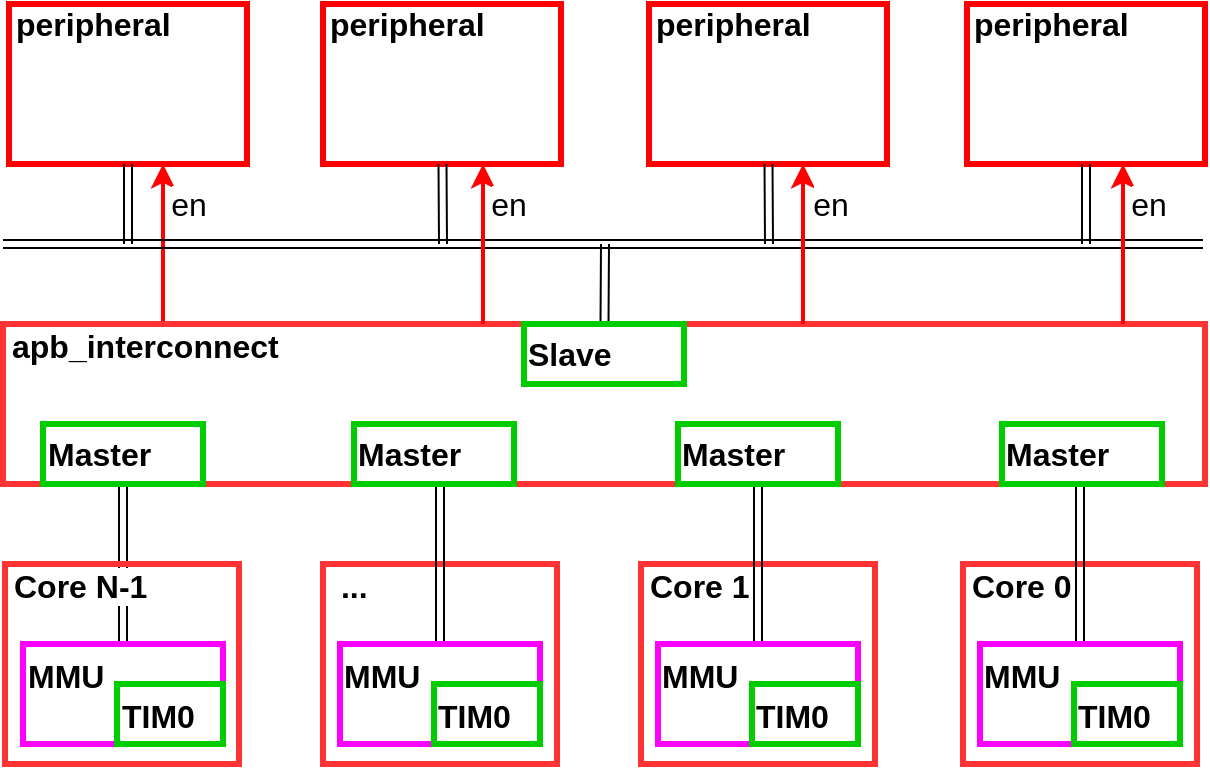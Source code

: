 <mxfile version="10.8.9"><diagram id="jMuzI6FZQHK99co1HUko" name="Page-1"><mxGraphModel dx="2034" dy="1107" grid="1" gridSize="10" guides="1" tooltips="1" connect="1" arrows="1" fold="1" page="1" pageScale="1" pageWidth="827" pageHeight="1169" math="0" shadow="0"><root><mxCell id="0"/><mxCell id="1" parent="0"/><mxCell id="OR2mU4QH6HwgOk6xaZ_N-3" value="&amp;nbsp;..." style="rounded=0;whiteSpace=wrap;html=1;strokeColor=#FF3333;strokeWidth=3;fillColor=none;fontSize=16;align=left;fontStyle=1;verticalAlign=top;fontFamily=Helvetica;spacing=4;spacingTop=-7;" vertex="1" parent="1"><mxGeometry x="247.5" y="740" width="117" height="100" as="geometry"/></mxCell><mxCell id="OR2mU4QH6HwgOk6xaZ_N-4" value="Core 1" style="rounded=0;whiteSpace=wrap;html=1;strokeColor=#FF3333;strokeWidth=3;fillColor=none;fontSize=16;align=left;fontStyle=1;verticalAlign=top;fontFamily=Helvetica;spacing=4;spacingTop=-7;" vertex="1" parent="1"><mxGeometry x="406.5" y="740" width="117" height="100" as="geometry"/></mxCell><mxCell id="OR2mU4QH6HwgOk6xaZ_N-5" value="Core 0" style="rounded=0;whiteSpace=wrap;html=1;strokeColor=#FF3333;strokeWidth=3;fillColor=none;fontSize=16;align=left;fontStyle=1;verticalAlign=top;fontFamily=Helvetica;spacing=4;spacingTop=-7;" vertex="1" parent="1"><mxGeometry x="567.5" y="740" width="117" height="100" as="geometry"/></mxCell><mxCell id="OR2mU4QH6HwgOk6xaZ_N-6" style="rounded=0;orthogonalLoop=1;jettySize=auto;html=1;exitX=0.25;exitY=0;exitDx=0;exitDy=0;fontSize=16;strokeWidth=2;edgeStyle=elbowEdgeStyle;strokeColor=#FF0000;fontFamily=Helvetica;" edge="1" parent="1" source="OR2mU4QH6HwgOk6xaZ_N-7" target="OR2mU4QH6HwgOk6xaZ_N-8"><mxGeometry relative="1" as="geometry"><Array as="points"><mxPoint x="167.5" y="570"/><mxPoint x="177.5" y="600"/><mxPoint x="187.5" y="600"/><mxPoint x="177.5" y="560"/></Array></mxGeometry></mxCell><mxCell id="OR2mU4QH6HwgOk6xaZ_N-92" value="en" style="text;html=1;resizable=0;points=[];align=center;verticalAlign=middle;labelBackgroundColor=#ffffff;fontSize=16;" vertex="1" connectable="0" parent="OR2mU4QH6HwgOk6xaZ_N-6"><mxGeometry x="0.707" y="-2" relative="1" as="geometry"><mxPoint x="10.5" y="-2" as="offset"/></mxGeometry></mxCell><mxCell id="OR2mU4QH6HwgOk6xaZ_N-7" value="apb_interconnect" style="rounded=0;whiteSpace=wrap;html=1;strokeColor=#FF3333;strokeWidth=3;fillColor=none;fontSize=16;align=left;fontStyle=1;verticalAlign=top;fontFamily=Helvetica;spacing=4;spacingTop=-7;" vertex="1" parent="1"><mxGeometry x="87.5" y="620" width="601" height="80" as="geometry"/></mxCell><mxCell id="OR2mU4QH6HwgOk6xaZ_N-8" value="peripheral" style="rounded=0;whiteSpace=wrap;html=1;strokeColor=#FF0000;strokeWidth=3;fillColor=none;fontSize=16;align=left;fontStyle=1;verticalAlign=top;fontFamily=Helvetica;spacing=3;spacingTop=-7;" vertex="1" parent="1"><mxGeometry x="90.5" y="460" width="119" height="80" as="geometry"/></mxCell><mxCell id="OR2mU4QH6HwgOk6xaZ_N-9" value="peripheral" style="rounded=0;whiteSpace=wrap;html=1;strokeColor=#FF0000;strokeWidth=3;fillColor=none;fontSize=16;align=left;fontStyle=1;verticalAlign=top;fontFamily=Helvetica;spacing=3;spacingTop=-7;" vertex="1" parent="1"><mxGeometry x="247.5" y="460" width="119" height="80" as="geometry"/></mxCell><mxCell id="OR2mU4QH6HwgOk6xaZ_N-10" value="peripheral" style="rounded=0;whiteSpace=wrap;html=1;strokeColor=#FF0000;strokeWidth=3;fillColor=none;fontSize=16;align=left;fontStyle=1;verticalAlign=top;fontFamily=Helvetica;spacing=3;spacingTop=-7;" vertex="1" parent="1"><mxGeometry x="410.5" y="460" width="119" height="80" as="geometry"/></mxCell><mxCell id="OR2mU4QH6HwgOk6xaZ_N-11" value="peripheral" style="rounded=0;whiteSpace=wrap;html=1;strokeColor=#FF0000;strokeWidth=3;fillColor=none;fontSize=16;align=left;fontStyle=1;verticalAlign=top;fontFamily=Helvetica;spacing=3;spacingTop=-7;" vertex="1" parent="1"><mxGeometry x="569.5" y="460" width="119" height="80" as="geometry"/></mxCell><mxCell id="OR2mU4QH6HwgOk6xaZ_N-12" value="" style="shape=link;html=1;fontSize=16;fontFamily=Helvetica;" edge="1" parent="1"><mxGeometry width="50" height="50" relative="1" as="geometry"><mxPoint x="87.5" y="580" as="sourcePoint"/><mxPoint x="687.5" y="580" as="targetPoint"/></mxGeometry></mxCell><mxCell id="OR2mU4QH6HwgOk6xaZ_N-13" value="" style="shape=link;html=1;fontSize=16;entryX=0.5;entryY=0;entryDx=0;entryDy=0;edgeStyle=elbowEdgeStyle;fontFamily=Helvetica;" edge="1" parent="1" source="OR2mU4QH6HwgOk6xaZ_N-7" target="OR2mU4QH6HwgOk6xaZ_N-25"><mxGeometry width="50" height="50" relative="1" as="geometry"><mxPoint x="7.5" y="910" as="sourcePoint"/><mxPoint x="57.5" y="860" as="targetPoint"/></mxGeometry></mxCell><mxCell id="OR2mU4QH6HwgOk6xaZ_N-14" value="" style="shape=link;html=1;fontSize=16;edgeStyle=elbowEdgeStyle;entryX=0.5;entryY=0;entryDx=0;entryDy=0;fontFamily=Helvetica;" edge="1" parent="1" source="OR2mU4QH6HwgOk6xaZ_N-7" target="OR2mU4QH6HwgOk6xaZ_N-27"><mxGeometry width="50" height="50" relative="1" as="geometry"><mxPoint x="156.643" y="710" as="sourcePoint"/><mxPoint x="156.643" y="749.571" as="targetPoint"/></mxGeometry></mxCell><mxCell id="OR2mU4QH6HwgOk6xaZ_N-15" value="" style="shape=link;html=1;fontSize=16;edgeStyle=elbowEdgeStyle;entryX=0.5;entryY=0;entryDx=0;entryDy=0;fontFamily=Helvetica;" edge="1" parent="1" source="OR2mU4QH6HwgOk6xaZ_N-7" target="OR2mU4QH6HwgOk6xaZ_N-29"><mxGeometry width="50" height="50" relative="1" as="geometry"><mxPoint x="316.643" y="710" as="sourcePoint"/><mxPoint x="316.643" y="750" as="targetPoint"/></mxGeometry></mxCell><mxCell id="OR2mU4QH6HwgOk6xaZ_N-16" value="" style="shape=link;html=1;fontSize=16;edgeStyle=elbowEdgeStyle;entryX=0.5;entryY=0;entryDx=0;entryDy=0;fontFamily=Helvetica;" edge="1" parent="1" source="OR2mU4QH6HwgOk6xaZ_N-7" target="OR2mU4QH6HwgOk6xaZ_N-31"><mxGeometry width="50" height="50" relative="1" as="geometry"><mxPoint x="475.214" y="710" as="sourcePoint"/><mxPoint x="475.214" y="750" as="targetPoint"/></mxGeometry></mxCell><mxCell id="OR2mU4QH6HwgOk6xaZ_N-17" value="" style="shape=link;html=1;fontSize=16;fontFamily=Helvetica;" edge="1" parent="1" target="OR2mU4QH6HwgOk6xaZ_N-8"><mxGeometry width="50" height="50" relative="1" as="geometry"><mxPoint x="150" y="580" as="sourcePoint"/><mxPoint x="57.5" y="860" as="targetPoint"/></mxGeometry></mxCell><mxCell id="OR2mU4QH6HwgOk6xaZ_N-18" value="" style="shape=link;html=1;fontSize=16;fontFamily=Helvetica;" edge="1" parent="1" target="OR2mU4QH6HwgOk6xaZ_N-9"><mxGeometry width="50" height="50" relative="1" as="geometry"><mxPoint x="307.5" y="580" as="sourcePoint"/><mxPoint x="158.75" y="550" as="targetPoint"/></mxGeometry></mxCell><mxCell id="OR2mU4QH6HwgOk6xaZ_N-19" value="" style="shape=link;html=1;fontSize=16;fontFamily=Helvetica;" edge="1" parent="1" target="OR2mU4QH6HwgOk6xaZ_N-10"><mxGeometry width="50" height="50" relative="1" as="geometry"><mxPoint x="470.5" y="580" as="sourcePoint"/><mxPoint x="317.25" y="550" as="targetPoint"/></mxGeometry></mxCell><mxCell id="OR2mU4QH6HwgOk6xaZ_N-20" value="" style="shape=link;html=1;fontSize=16;fontFamily=Helvetica;" edge="1" parent="1" target="OR2mU4QH6HwgOk6xaZ_N-11"><mxGeometry width="50" height="50" relative="1" as="geometry"><mxPoint x="629" y="580" as="sourcePoint"/><mxPoint x="327.25" y="560" as="targetPoint"/></mxGeometry></mxCell><mxCell id="OR2mU4QH6HwgOk6xaZ_N-21" value="" style="shape=link;html=1;fontSize=16;fontFamily=Helvetica;" edge="1" parent="1" source="OR2mU4QH6HwgOk6xaZ_N-7"><mxGeometry width="50" height="50" relative="1" as="geometry"><mxPoint x="337.5" y="610" as="sourcePoint"/><mxPoint x="388.5" y="580" as="targetPoint"/></mxGeometry></mxCell><mxCell id="OR2mU4QH6HwgOk6xaZ_N-22" style="rounded=0;orthogonalLoop=1;jettySize=auto;html=1;fontSize=16;strokeWidth=2;edgeStyle=elbowEdgeStyle;strokeColor=#FF0000;fontFamily=Helvetica;" edge="1" parent="1" source="OR2mU4QH6HwgOk6xaZ_N-7" target="OR2mU4QH6HwgOk6xaZ_N-9"><mxGeometry relative="1" as="geometry"><mxPoint x="247.5" y="630" as="sourcePoint"/><mxPoint x="187.5" y="550" as="targetPoint"/><Array as="points"><mxPoint x="327.5" y="570"/><mxPoint x="187.5" y="610"/><mxPoint x="197.5" y="610"/><mxPoint x="187.5" y="570"/></Array></mxGeometry></mxCell><mxCell id="OR2mU4QH6HwgOk6xaZ_N-91" value="en" style="text;html=1;resizable=0;points=[];align=center;verticalAlign=middle;labelBackgroundColor=#ffffff;fontSize=16;" vertex="1" connectable="0" parent="OR2mU4QH6HwgOk6xaZ_N-22"><mxGeometry x="0.54" relative="1" as="geometry"><mxPoint x="12.5" y="1.5" as="offset"/></mxGeometry></mxCell><mxCell id="OR2mU4QH6HwgOk6xaZ_N-23" value="en" style="rounded=0;orthogonalLoop=1;jettySize=auto;html=1;fontSize=16;strokeWidth=2;edgeStyle=elbowEdgeStyle;strokeColor=#FF0000;fontFamily=Helvetica;" edge="1" parent="1" source="OR2mU4QH6HwgOk6xaZ_N-7" target="OR2mU4QH6HwgOk6xaZ_N-10"><mxGeometry x="0.5" y="-12" relative="1" as="geometry"><mxPoint x="257.5" y="640" as="sourcePoint"/><mxPoint x="197.5" y="560" as="targetPoint"/><Array as="points"><mxPoint x="487.5" y="580"/><mxPoint x="197.5" y="620"/><mxPoint x="207.5" y="620"/><mxPoint x="197.5" y="580"/></Array><mxPoint x="1" as="offset"/></mxGeometry></mxCell><mxCell id="OR2mU4QH6HwgOk6xaZ_N-24" style="rounded=0;orthogonalLoop=1;jettySize=auto;html=1;fontSize=16;strokeWidth=2;edgeStyle=elbowEdgeStyle;strokeColor=#FF0000;fontFamily=Helvetica;" edge="1" parent="1" source="OR2mU4QH6HwgOk6xaZ_N-7" target="OR2mU4QH6HwgOk6xaZ_N-11"><mxGeometry relative="1" as="geometry"><mxPoint x="267.5" y="650" as="sourcePoint"/><mxPoint x="207.5" y="570" as="targetPoint"/><Array as="points"><mxPoint x="647.5" y="590"/><mxPoint x="207.5" y="630"/><mxPoint x="217.5" y="630"/><mxPoint x="207.5" y="590"/></Array></mxGeometry></mxCell><mxCell id="OR2mU4QH6HwgOk6xaZ_N-90" value="en" style="text;html=1;resizable=0;points=[];align=center;verticalAlign=middle;labelBackgroundColor=#ffffff;fontSize=16;" vertex="1" connectable="0" parent="OR2mU4QH6HwgOk6xaZ_N-24"><mxGeometry x="0.37" relative="1" as="geometry"><mxPoint x="12.5" y="-5" as="offset"/></mxGeometry></mxCell><mxCell id="OR2mU4QH6HwgOk6xaZ_N-27" value="MMU" style="rounded=0;whiteSpace=wrap;html=1;strokeColor=#FF00FF;strokeWidth=3;fillColor=none;fontSize=16;align=left;fontStyle=1;verticalAlign=top;fontFamily=Helvetica;" vertex="1" parent="1"><mxGeometry x="256" y="780" width="100" height="50" as="geometry"/></mxCell><mxCell id="OR2mU4QH6HwgOk6xaZ_N-28" value="TIM0" style="rounded=0;whiteSpace=wrap;html=1;strokeColor=#00CC00;strokeWidth=3;fillColor=none;fontSize=16;align=left;fontStyle=1;verticalAlign=top;fontFamily=Helvetica;" vertex="1" parent="1"><mxGeometry x="303" y="800" width="53" height="30" as="geometry"/></mxCell><mxCell id="OR2mU4QH6HwgOk6xaZ_N-29" value="MMU" style="rounded=0;whiteSpace=wrap;html=1;strokeColor=#FF00FF;strokeWidth=3;fillColor=none;fontSize=16;align=left;fontStyle=1;verticalAlign=top;fontFamily=Helvetica;" vertex="1" parent="1"><mxGeometry x="415" y="780" width="100" height="50" as="geometry"/></mxCell><mxCell id="OR2mU4QH6HwgOk6xaZ_N-30" value="TIM0" style="rounded=0;whiteSpace=wrap;html=1;strokeColor=#00CC00;strokeWidth=3;fillColor=none;fontSize=16;align=left;fontStyle=1;verticalAlign=top;fontFamily=Helvetica;" vertex="1" parent="1"><mxGeometry x="462" y="800" width="53" height="30" as="geometry"/></mxCell><mxCell id="OR2mU4QH6HwgOk6xaZ_N-31" value="MMU" style="rounded=0;whiteSpace=wrap;html=1;strokeColor=#FF00FF;strokeWidth=3;fillColor=none;fontSize=16;align=left;fontStyle=1;verticalAlign=top;fontFamily=Helvetica;" vertex="1" parent="1"><mxGeometry x="576" y="780" width="100" height="50" as="geometry"/></mxCell><mxCell id="OR2mU4QH6HwgOk6xaZ_N-32" value="TIM0" style="rounded=0;whiteSpace=wrap;html=1;strokeColor=#00CC00;strokeWidth=3;fillColor=none;fontSize=16;align=left;fontStyle=1;verticalAlign=top;fontFamily=Helvetica;" vertex="1" parent="1"><mxGeometry x="623" y="800" width="53" height="30" as="geometry"/></mxCell><mxCell id="OR2mU4QH6HwgOk6xaZ_N-33" value="Master" style="rounded=0;whiteSpace=wrap;html=1;strokeColor=#00CC00;strokeWidth=3;fillColor=none;fontSize=16;align=left;fontStyle=1;fontFamily=Helvetica;" vertex="1" parent="1"><mxGeometry x="107.5" y="670" width="80" height="30" as="geometry"/></mxCell><mxCell id="OR2mU4QH6HwgOk6xaZ_N-34" value="Master" style="rounded=0;whiteSpace=wrap;html=1;strokeColor=#00CC00;strokeWidth=3;fillColor=none;fontSize=16;align=left;fontStyle=1;fontFamily=Helvetica;" vertex="1" parent="1"><mxGeometry x="263" y="670" width="80" height="30" as="geometry"/></mxCell><mxCell id="OR2mU4QH6HwgOk6xaZ_N-35" value="Master" style="rounded=0;whiteSpace=wrap;html=1;strokeColor=#00CC00;strokeWidth=3;fillColor=none;fontSize=16;align=left;fontStyle=1;fontFamily=Helvetica;" vertex="1" parent="1"><mxGeometry x="425" y="670" width="80" height="30" as="geometry"/></mxCell><mxCell id="OR2mU4QH6HwgOk6xaZ_N-36" value="Master" style="rounded=0;whiteSpace=wrap;html=1;strokeColor=#00CC00;strokeWidth=3;fillColor=none;fontSize=16;align=left;fontStyle=1;fontFamily=Helvetica;" vertex="1" parent="1"><mxGeometry x="587" y="670" width="80" height="30" as="geometry"/></mxCell><mxCell id="OR2mU4QH6HwgOk6xaZ_N-37" value="Slave" style="rounded=0;whiteSpace=wrap;html=1;strokeColor=#00CC00;strokeWidth=3;fillColor=none;fontSize=16;align=left;fontStyle=1;fontFamily=Helvetica;" vertex="1" parent="1"><mxGeometry x="348" y="620" width="80" height="30" as="geometry"/></mxCell><mxCell id="OR2mU4QH6HwgOk6xaZ_N-25" value="MMU" style="rounded=0;whiteSpace=wrap;html=1;strokeColor=#FF00FF;strokeWidth=3;fillColor=none;fontSize=16;align=left;fontStyle=1;verticalAlign=top;fontFamily=Helvetica;" vertex="1" parent="1"><mxGeometry x="97.5" y="780" width="100" height="50" as="geometry"/></mxCell><mxCell id="OR2mU4QH6HwgOk6xaZ_N-26" value="TIM0" style="rounded=0;whiteSpace=wrap;html=1;strokeColor=#00CC00;strokeWidth=3;fillColor=none;fontSize=16;align=left;fontStyle=1;verticalAlign=top;fontFamily=Helvetica;" vertex="1" parent="1"><mxGeometry x="144.5" y="800" width="53" height="30" as="geometry"/></mxCell><mxCell id="OR2mU4QH6HwgOk6xaZ_N-2" value="Core N-1" style="rounded=0;whiteSpace=wrap;html=1;strokeColor=#FF3333;strokeWidth=3;fillColor=none;fontSize=16;align=left;fontStyle=1;verticalAlign=top;fontFamily=Helvetica;labelBackgroundColor=#ffffff;spacing=4;spacingTop=-7;" vertex="1" parent="1"><mxGeometry x="88.5" y="740" width="117" height="100" as="geometry"/></mxCell></root></mxGraphModel></diagram></mxfile>